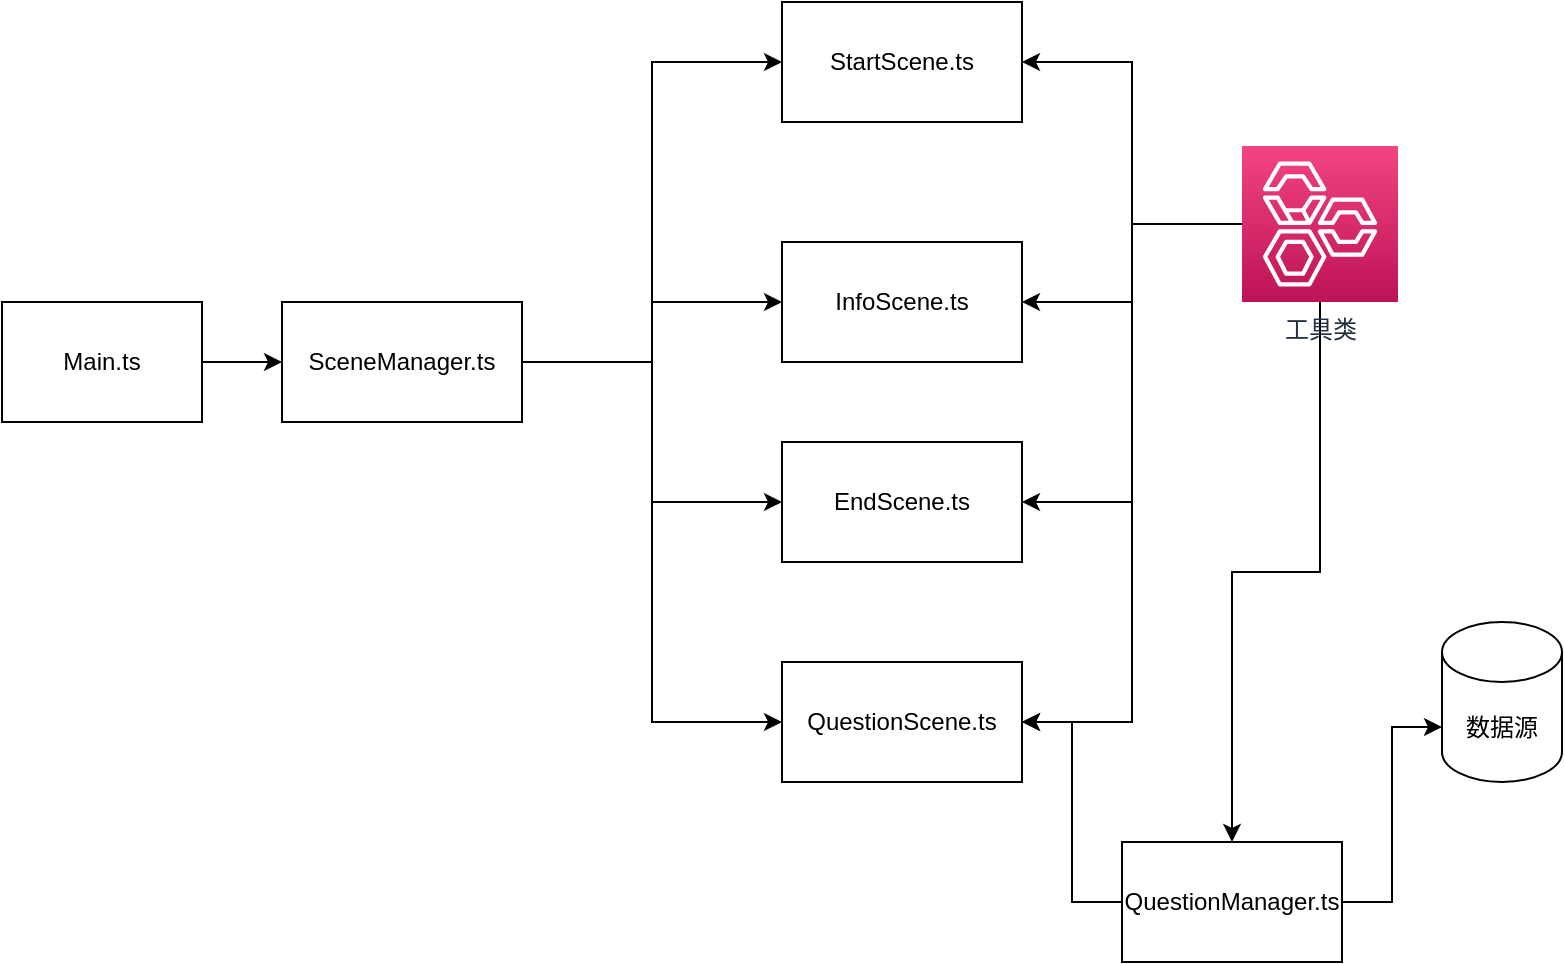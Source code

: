 <mxfile version="14.7.9" type="github"><diagram id="RCQDwmPRR28uHo6T275g" name="第 1 页"><mxGraphModel dx="1550" dy="835" grid="1" gridSize="10" guides="1" tooltips="1" connect="1" arrows="1" fold="1" page="1" pageScale="1" pageWidth="827" pageHeight="1169" math="0" shadow="0"><root><mxCell id="0"/><mxCell id="1" parent="0"/><mxCell id="SYZipEr_faXrkDAXf8cS-6" style="edgeStyle=orthogonalEdgeStyle;rounded=0;orthogonalLoop=1;jettySize=auto;html=1;entryX=0;entryY=0.5;entryDx=0;entryDy=0;" edge="1" parent="1" source="SYZipEr_faXrkDAXf8cS-1" target="SYZipEr_faXrkDAXf8cS-3"><mxGeometry relative="1" as="geometry"/></mxCell><mxCell id="SYZipEr_faXrkDAXf8cS-1" value="Main.ts" style="rounded=0;whiteSpace=wrap;html=1;" vertex="1" parent="1"><mxGeometry x="40" y="280" width="100" height="60" as="geometry"/></mxCell><mxCell id="SYZipEr_faXrkDAXf8cS-2" value="StartScene.ts" style="rounded=0;whiteSpace=wrap;html=1;" vertex="1" parent="1"><mxGeometry x="430" y="130" width="120" height="60" as="geometry"/></mxCell><mxCell id="SYZipEr_faXrkDAXf8cS-11" style="edgeStyle=orthogonalEdgeStyle;rounded=0;orthogonalLoop=1;jettySize=auto;html=1;entryX=0;entryY=0.5;entryDx=0;entryDy=0;" edge="1" parent="1" source="SYZipEr_faXrkDAXf8cS-3" target="SYZipEr_faXrkDAXf8cS-2"><mxGeometry relative="1" as="geometry"/></mxCell><mxCell id="SYZipEr_faXrkDAXf8cS-12" style="edgeStyle=orthogonalEdgeStyle;rounded=0;orthogonalLoop=1;jettySize=auto;html=1;" edge="1" parent="1" source="SYZipEr_faXrkDAXf8cS-3" target="SYZipEr_faXrkDAXf8cS-4"><mxGeometry relative="1" as="geometry"/></mxCell><mxCell id="SYZipEr_faXrkDAXf8cS-13" style="edgeStyle=orthogonalEdgeStyle;rounded=0;orthogonalLoop=1;jettySize=auto;html=1;entryX=0;entryY=0.5;entryDx=0;entryDy=0;" edge="1" parent="1" source="SYZipEr_faXrkDAXf8cS-3" target="SYZipEr_faXrkDAXf8cS-8"><mxGeometry relative="1" as="geometry"/></mxCell><mxCell id="SYZipEr_faXrkDAXf8cS-14" style="edgeStyle=orthogonalEdgeStyle;rounded=0;orthogonalLoop=1;jettySize=auto;html=1;entryX=0;entryY=0.5;entryDx=0;entryDy=0;" edge="1" parent="1" source="SYZipEr_faXrkDAXf8cS-3" target="SYZipEr_faXrkDAXf8cS-9"><mxGeometry relative="1" as="geometry"/></mxCell><mxCell id="SYZipEr_faXrkDAXf8cS-3" value="SceneManager.ts" style="rounded=0;whiteSpace=wrap;html=1;" vertex="1" parent="1"><mxGeometry x="180" y="280" width="120" height="60" as="geometry"/></mxCell><mxCell id="SYZipEr_faXrkDAXf8cS-4" value="InfoScene.ts" style="rounded=0;whiteSpace=wrap;html=1;" vertex="1" parent="1"><mxGeometry x="430" y="250" width="120" height="60" as="geometry"/></mxCell><mxCell id="SYZipEr_faXrkDAXf8cS-8" value="EndScene.ts" style="rounded=0;whiteSpace=wrap;html=1;" vertex="1" parent="1"><mxGeometry x="430" y="350" width="120" height="60" as="geometry"/></mxCell><mxCell id="SYZipEr_faXrkDAXf8cS-9" value="QuestionScene.ts" style="rounded=0;whiteSpace=wrap;html=1;" vertex="1" parent="1"><mxGeometry x="430" y="460" width="120" height="60" as="geometry"/></mxCell><mxCell id="SYZipEr_faXrkDAXf8cS-17" style="edgeStyle=orthogonalEdgeStyle;rounded=0;orthogonalLoop=1;jettySize=auto;html=1;entryX=0;entryY=0;entryDx=0;entryDy=52.5;entryPerimeter=0;" edge="1" parent="1" source="SYZipEr_faXrkDAXf8cS-10" target="SYZipEr_faXrkDAXf8cS-16"><mxGeometry relative="1" as="geometry"/></mxCell><mxCell id="SYZipEr_faXrkDAXf8cS-18" style="edgeStyle=orthogonalEdgeStyle;rounded=0;orthogonalLoop=1;jettySize=auto;html=1;entryX=1;entryY=0.5;entryDx=0;entryDy=0;" edge="1" parent="1" source="SYZipEr_faXrkDAXf8cS-10" target="SYZipEr_faXrkDAXf8cS-9"><mxGeometry relative="1" as="geometry"/></mxCell><mxCell id="SYZipEr_faXrkDAXf8cS-10" value="QuestionManager.ts" style="rounded=0;whiteSpace=wrap;html=1;" vertex="1" parent="1"><mxGeometry x="600" y="550" width="110" height="60" as="geometry"/></mxCell><mxCell id="SYZipEr_faXrkDAXf8cS-16" value="数据源" style="shape=cylinder3;whiteSpace=wrap;html=1;boundedLbl=1;backgroundOutline=1;size=15;" vertex="1" parent="1"><mxGeometry x="760" y="440" width="60" height="80" as="geometry"/></mxCell><mxCell id="SYZipEr_faXrkDAXf8cS-20" style="edgeStyle=orthogonalEdgeStyle;rounded=0;orthogonalLoop=1;jettySize=auto;html=1;entryX=1;entryY=0.5;entryDx=0;entryDy=0;" edge="1" parent="1" source="SYZipEr_faXrkDAXf8cS-19" target="SYZipEr_faXrkDAXf8cS-2"><mxGeometry relative="1" as="geometry"/></mxCell><mxCell id="SYZipEr_faXrkDAXf8cS-21" style="edgeStyle=orthogonalEdgeStyle;rounded=0;orthogonalLoop=1;jettySize=auto;html=1;entryX=1;entryY=0.5;entryDx=0;entryDy=0;" edge="1" parent="1" source="SYZipEr_faXrkDAXf8cS-19" target="SYZipEr_faXrkDAXf8cS-4"><mxGeometry relative="1" as="geometry"/></mxCell><mxCell id="SYZipEr_faXrkDAXf8cS-22" style="edgeStyle=orthogonalEdgeStyle;rounded=0;orthogonalLoop=1;jettySize=auto;html=1;entryX=1;entryY=0.5;entryDx=0;entryDy=0;" edge="1" parent="1" source="SYZipEr_faXrkDAXf8cS-19" target="SYZipEr_faXrkDAXf8cS-8"><mxGeometry relative="1" as="geometry"/></mxCell><mxCell id="SYZipEr_faXrkDAXf8cS-23" style="edgeStyle=orthogonalEdgeStyle;rounded=0;orthogonalLoop=1;jettySize=auto;html=1;entryX=1;entryY=0.5;entryDx=0;entryDy=0;" edge="1" parent="1" source="SYZipEr_faXrkDAXf8cS-19" target="SYZipEr_faXrkDAXf8cS-9"><mxGeometry relative="1" as="geometry"/></mxCell><mxCell id="SYZipEr_faXrkDAXf8cS-24" style="edgeStyle=orthogonalEdgeStyle;rounded=0;orthogonalLoop=1;jettySize=auto;html=1;entryX=0.5;entryY=0;entryDx=0;entryDy=0;" edge="1" parent="1" source="SYZipEr_faXrkDAXf8cS-19" target="SYZipEr_faXrkDAXf8cS-10"><mxGeometry relative="1" as="geometry"/></mxCell><mxCell id="SYZipEr_faXrkDAXf8cS-19" value="工具类" style="points=[[0,0,0],[0.25,0,0],[0.5,0,0],[0.75,0,0],[1,0,0],[0,1,0],[0.25,1,0],[0.5,1,0],[0.75,1,0],[1,1,0],[0,0.25,0],[0,0.5,0],[0,0.75,0],[1,0.25,0],[1,0.5,0],[1,0.75,0]];points=[[0,0,0],[0.25,0,0],[0.5,0,0],[0.75,0,0],[1,0,0],[0,1,0],[0.25,1,0],[0.5,1,0],[0.75,1,0],[1,1,0],[0,0.25,0],[0,0.5,0],[0,0.75,0],[1,0.25,0],[1,0.5,0],[1,0.75,0]];outlineConnect=0;fontColor=#232F3E;gradientColor=#F34482;gradientDirection=north;fillColor=#BC1356;strokeColor=#ffffff;dashed=0;verticalLabelPosition=bottom;verticalAlign=top;align=center;html=1;fontSize=12;fontStyle=0;aspect=fixed;shape=mxgraph.aws4.resourceIcon;resIcon=mxgraph.aws4.well_architect_tool;" vertex="1" parent="1"><mxGeometry x="660" y="202" width="78" height="78" as="geometry"/></mxCell></root></mxGraphModel></diagram></mxfile>
